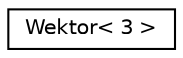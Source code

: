 digraph "Graphical Class Hierarchy"
{
  edge [fontname="Helvetica",fontsize="10",labelfontname="Helvetica",labelfontsize="10"];
  node [fontname="Helvetica",fontsize="10",shape=record];
  rankdir="LR";
  Node0 [label="Wektor\< 3 \>",height=0.2,width=0.4,color="black", fillcolor="white", style="filled",URL="$class_wektor.html"];
}
